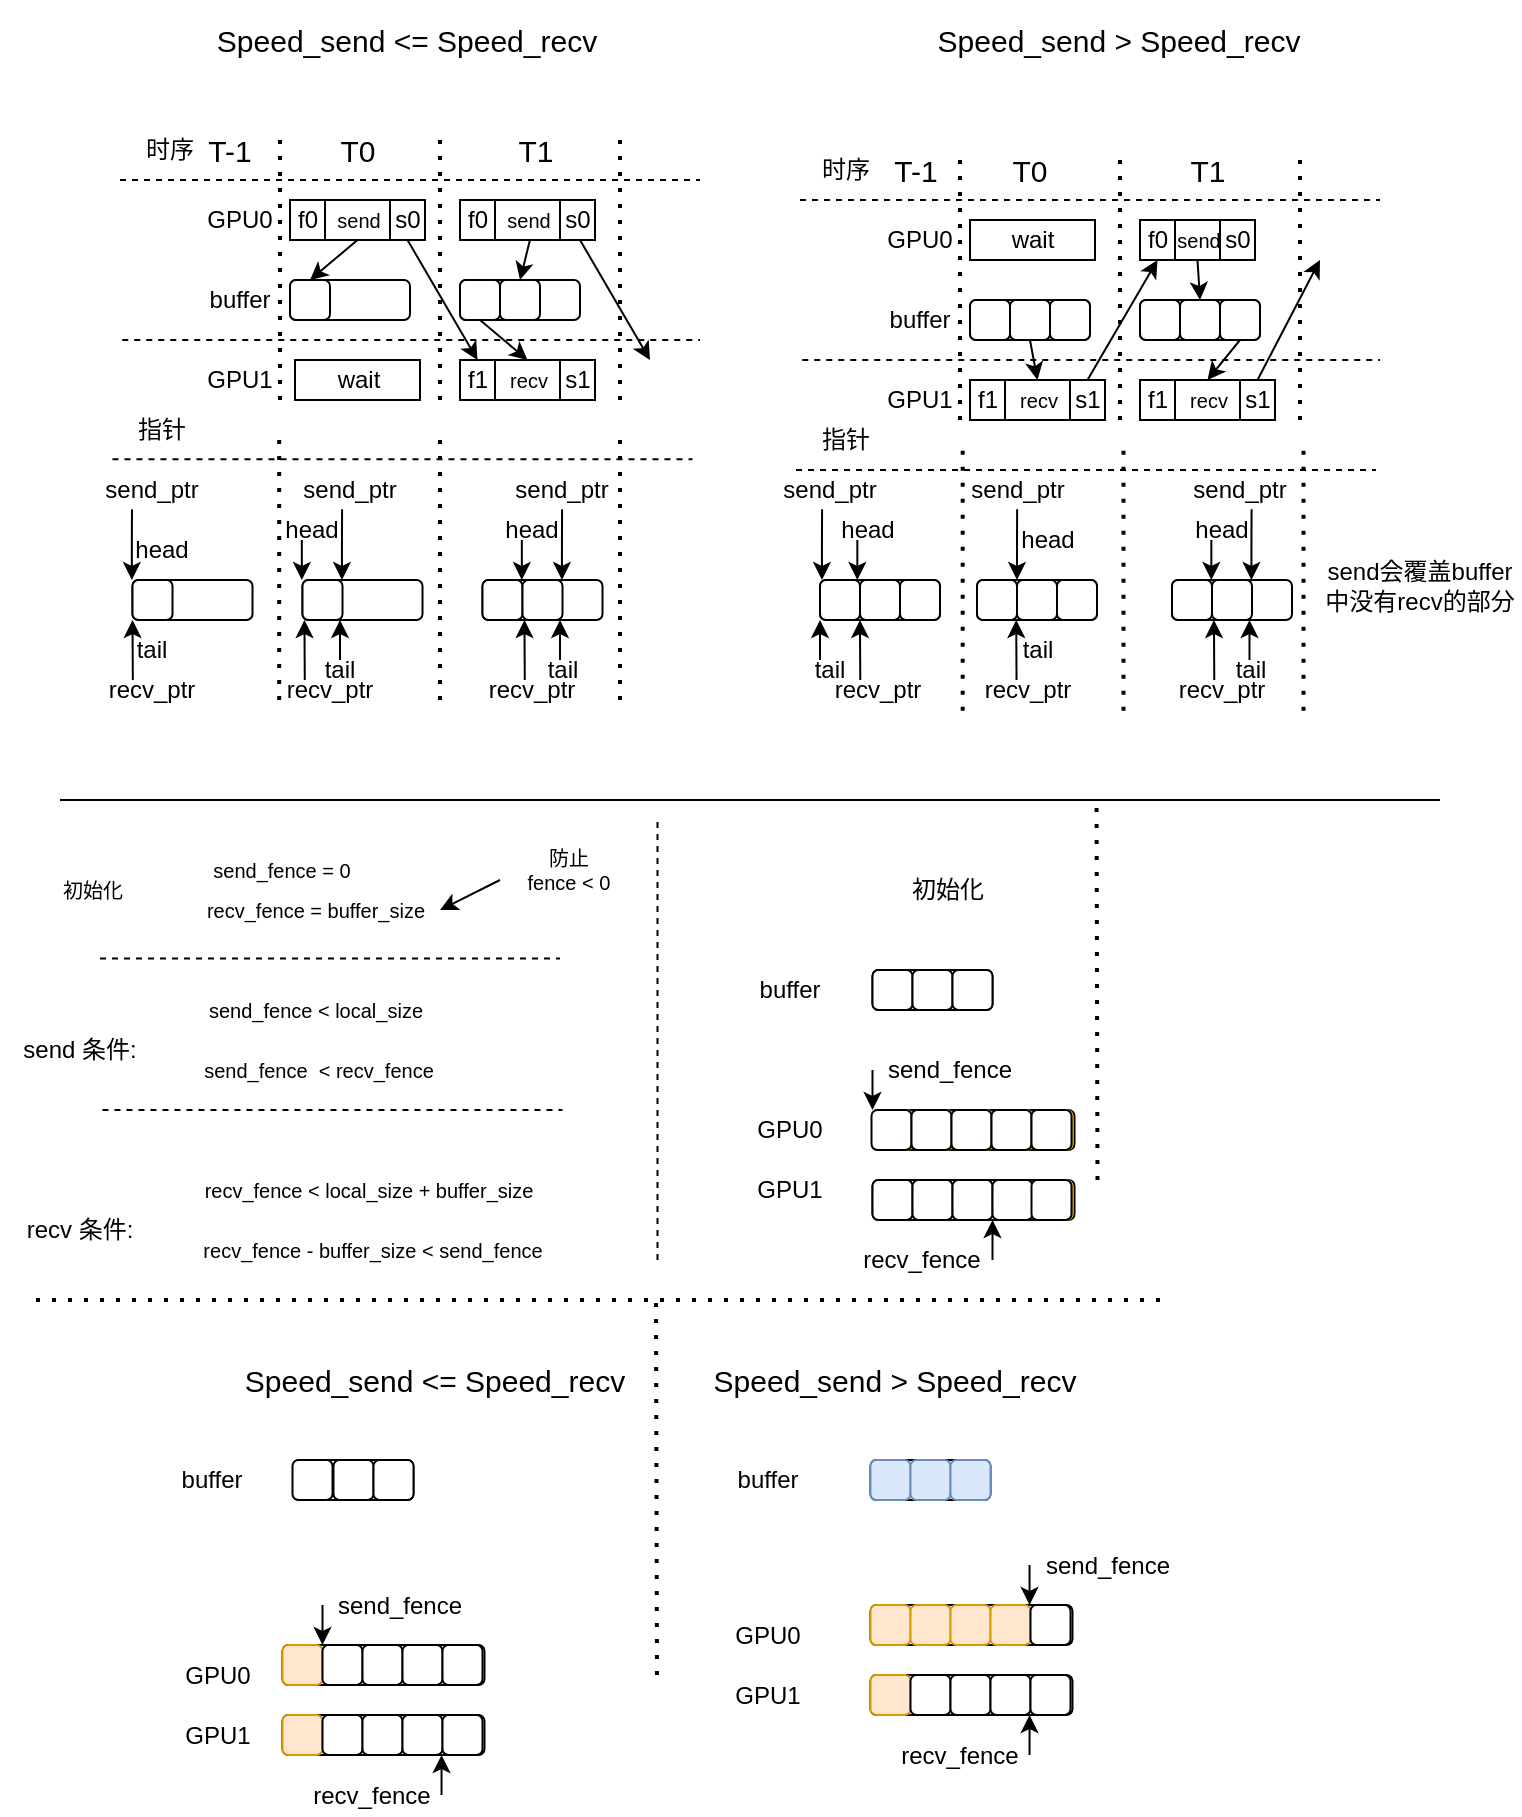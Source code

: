 <mxfile version="14.5.1" type="device"><diagram id="wCcp-aE_t8BI07J1ZFSV" name="第 1 页"><mxGraphModel dx="590" dy="391" grid="1" gridSize="10" guides="1" tooltips="1" connect="1" arrows="1" fold="1" page="1" pageScale="1" pageWidth="827" pageHeight="1169" math="0" shadow="0"><root><mxCell id="0"/><mxCell id="1" parent="0"/><mxCell id="M2fLKT2BKW38cZoXnOhO-2" value="GPU0" style="text;html=1;strokeColor=none;fillColor=none;align=center;verticalAlign=middle;whiteSpace=wrap;rounded=0;" parent="1" vertex="1"><mxGeometry x="110" y="170" width="40" height="20" as="geometry"/></mxCell><mxCell id="M2fLKT2BKW38cZoXnOhO-4" value="GPU1" style="text;html=1;strokeColor=none;fillColor=none;align=center;verticalAlign=middle;whiteSpace=wrap;rounded=0;" parent="1" vertex="1"><mxGeometry x="110" y="250" width="40" height="20" as="geometry"/></mxCell><mxCell id="M2fLKT2BKW38cZoXnOhO-11" value="" style="rounded=1;whiteSpace=wrap;html=1;" parent="1" vertex="1"><mxGeometry x="155" y="210" width="60" height="20" as="geometry"/></mxCell><mxCell id="M2fLKT2BKW38cZoXnOhO-15" value="f0" style="rounded=0;whiteSpace=wrap;html=1;" parent="1" vertex="1"><mxGeometry x="155" y="170" width="17.5" height="20" as="geometry"/></mxCell><mxCell id="M2fLKT2BKW38cZoXnOhO-18" value="" style="endArrow=none;dashed=1;html=1;" parent="1" edge="1"><mxGeometry width="50" height="50" relative="1" as="geometry"><mxPoint x="70" y="160" as="sourcePoint"/><mxPoint x="360" y="160" as="targetPoint"/></mxGeometry></mxCell><mxCell id="M2fLKT2BKW38cZoXnOhO-20" value="时序" style="text;html=1;strokeColor=none;fillColor=none;align=center;verticalAlign=middle;whiteSpace=wrap;rounded=0;" parent="1" vertex="1"><mxGeometry x="75" y="135" width="40" height="20" as="geometry"/></mxCell><mxCell id="M2fLKT2BKW38cZoXnOhO-21" value="s0" style="rounded=0;whiteSpace=wrap;html=1;" parent="1" vertex="1"><mxGeometry x="205" y="170" width="17.5" height="20" as="geometry"/></mxCell><mxCell id="M2fLKT2BKW38cZoXnOhO-22" value="buffer" style="text;html=1;strokeColor=none;fillColor=none;align=center;verticalAlign=middle;whiteSpace=wrap;rounded=0;" parent="1" vertex="1"><mxGeometry x="110" y="210" width="40" height="20" as="geometry"/></mxCell><mxCell id="M2fLKT2BKW38cZoXnOhO-23" value="" style="endArrow=none;dashed=1;html=1;" parent="1" edge="1"><mxGeometry width="50" height="50" relative="1" as="geometry"><mxPoint x="71.13" y="240" as="sourcePoint"/><mxPoint x="360" y="240" as="targetPoint"/></mxGeometry></mxCell><mxCell id="M2fLKT2BKW38cZoXnOhO-25" value="send" style="rounded=0;whiteSpace=wrap;html=1;fontSize=10;" parent="1" vertex="1"><mxGeometry x="172.5" y="170" width="32.5" height="20" as="geometry"/></mxCell><mxCell id="M2fLKT2BKW38cZoXnOhO-26" value="" style="rounded=1;whiteSpace=wrap;html=1;" parent="1" vertex="1"><mxGeometry x="155" y="210" width="20" height="20" as="geometry"/></mxCell><mxCell id="M2fLKT2BKW38cZoXnOhO-27" value="" style="endArrow=none;dashed=1;html=1;dashPattern=1 3;strokeWidth=2;" parent="1" edge="1"><mxGeometry width="50" height="50" relative="1" as="geometry"><mxPoint x="230" y="270" as="sourcePoint"/><mxPoint x="230" y="135" as="targetPoint"/></mxGeometry></mxCell><mxCell id="M2fLKT2BKW38cZoXnOhO-28" value="f1" style="rounded=0;whiteSpace=wrap;html=1;" parent="1" vertex="1"><mxGeometry x="240" y="250" width="17.5" height="20" as="geometry"/></mxCell><mxCell id="M2fLKT2BKW38cZoXnOhO-30" value="recv" style="rounded=0;whiteSpace=wrap;html=1;fontSize=10;" parent="1" vertex="1"><mxGeometry x="257.5" y="250" width="32.5" height="20" as="geometry"/></mxCell><mxCell id="M2fLKT2BKW38cZoXnOhO-31" value="" style="endArrow=classic;html=1;exitX=0.5;exitY=1;exitDx=0;exitDy=0;entryX=0.5;entryY=0;entryDx=0;entryDy=0;" parent="1" source="M2fLKT2BKW38cZoXnOhO-21" target="M2fLKT2BKW38cZoXnOhO-28" edge="1"><mxGeometry width="50" height="50" relative="1" as="geometry"><mxPoint x="230" y="220" as="sourcePoint"/><mxPoint x="280" y="170" as="targetPoint"/></mxGeometry></mxCell><mxCell id="M2fLKT2BKW38cZoXnOhO-32" value="" style="endArrow=none;dashed=1;html=1;dashPattern=1 3;strokeWidth=2;" parent="1" edge="1"><mxGeometry width="50" height="50" relative="1" as="geometry"><mxPoint x="150" y="270" as="sourcePoint"/><mxPoint x="150" y="135" as="targetPoint"/></mxGeometry></mxCell><mxCell id="M2fLKT2BKW38cZoXnOhO-33" value="" style="endArrow=none;dashed=1;html=1;dashPattern=1 3;strokeWidth=2;" parent="1" edge="1"><mxGeometry width="50" height="50" relative="1" as="geometry"><mxPoint x="320" y="270" as="sourcePoint"/><mxPoint x="320" y="135" as="targetPoint"/></mxGeometry></mxCell><mxCell id="M2fLKT2BKW38cZoXnOhO-41" value="" style="rounded=1;whiteSpace=wrap;html=1;" parent="1" vertex="1"><mxGeometry x="240" y="210" width="60" height="20" as="geometry"/></mxCell><mxCell id="M2fLKT2BKW38cZoXnOhO-42" value="f0" style="rounded=0;whiteSpace=wrap;html=1;" parent="1" vertex="1"><mxGeometry x="240" y="170" width="17.5" height="20" as="geometry"/></mxCell><mxCell id="M2fLKT2BKW38cZoXnOhO-43" value="s0" style="rounded=0;whiteSpace=wrap;html=1;" parent="1" vertex="1"><mxGeometry x="290" y="170" width="17.5" height="20" as="geometry"/></mxCell><mxCell id="M2fLKT2BKW38cZoXnOhO-44" value="send" style="rounded=0;whiteSpace=wrap;html=1;fontSize=10;" parent="1" vertex="1"><mxGeometry x="257.5" y="170" width="32.5" height="20" as="geometry"/></mxCell><mxCell id="M2fLKT2BKW38cZoXnOhO-45" value="" style="rounded=1;whiteSpace=wrap;html=1;" parent="1" vertex="1"><mxGeometry x="240" y="210" width="20" height="20" as="geometry"/></mxCell><mxCell id="M2fLKT2BKW38cZoXnOhO-46" value="" style="rounded=1;whiteSpace=wrap;html=1;" parent="1" vertex="1"><mxGeometry x="260" y="210" width="20" height="20" as="geometry"/></mxCell><mxCell id="M2fLKT2BKW38cZoXnOhO-47" value="" style="endArrow=classic;html=1;exitX=0.5;exitY=1;exitDx=0;exitDy=0;entryX=0.5;entryY=0;entryDx=0;entryDy=0;" parent="1" source="M2fLKT2BKW38cZoXnOhO-45" target="M2fLKT2BKW38cZoXnOhO-30" edge="1"><mxGeometry width="50" height="50" relative="1" as="geometry"><mxPoint x="240" y="220" as="sourcePoint"/><mxPoint x="290" y="170" as="targetPoint"/></mxGeometry></mxCell><mxCell id="M2fLKT2BKW38cZoXnOhO-48" value="" style="endArrow=classic;html=1;exitX=0.5;exitY=1;exitDx=0;exitDy=0;entryX=0.5;entryY=0;entryDx=0;entryDy=0;" parent="1" source="M2fLKT2BKW38cZoXnOhO-25" target="M2fLKT2BKW38cZoXnOhO-26" edge="1"><mxGeometry width="50" height="50" relative="1" as="geometry"><mxPoint x="240" y="220" as="sourcePoint"/><mxPoint x="290" y="170" as="targetPoint"/></mxGeometry></mxCell><mxCell id="M2fLKT2BKW38cZoXnOhO-49" value="" style="endArrow=classic;html=1;exitX=0.5;exitY=1;exitDx=0;exitDy=0;entryX=0.5;entryY=0;entryDx=0;entryDy=0;" parent="1" target="M2fLKT2BKW38cZoXnOhO-46" edge="1"><mxGeometry width="50" height="50" relative="1" as="geometry"><mxPoint x="275" y="190" as="sourcePoint"/><mxPoint x="251.25" y="210" as="targetPoint"/></mxGeometry></mxCell><mxCell id="M2fLKT2BKW38cZoXnOhO-50" value="" style="rounded=1;whiteSpace=wrap;html=1;" parent="1" vertex="1"><mxGeometry x="76.25" y="360" width="60" height="20" as="geometry"/></mxCell><mxCell id="M2fLKT2BKW38cZoXnOhO-51" value="" style="rounded=1;whiteSpace=wrap;html=1;" parent="1" vertex="1"><mxGeometry x="76.25" y="360" width="20" height="20" as="geometry"/></mxCell><mxCell id="M2fLKT2BKW38cZoXnOhO-57" value="" style="endArrow=classic;html=1;" parent="1" edge="1"><mxGeometry width="50" height="50" relative="1" as="geometry"><mxPoint x="75.92" y="340" as="sourcePoint"/><mxPoint x="75.92" y="360" as="targetPoint"/><Array as="points"><mxPoint x="76.02" y="320"/><mxPoint x="75.92" y="340"/></Array></mxGeometry></mxCell><mxCell id="M2fLKT2BKW38cZoXnOhO-59" value="tail" style="text;html=1;strokeColor=none;fillColor=none;align=center;verticalAlign=middle;whiteSpace=wrap;rounded=0;" parent="1" vertex="1"><mxGeometry x="71.25" y="390" width="30" height="10" as="geometry"/></mxCell><mxCell id="M2fLKT2BKW38cZoXnOhO-62" value="" style="endArrow=classic;html=1;" parent="1" edge="1"><mxGeometry width="50" height="50" relative="1" as="geometry"><mxPoint x="76.42" y="410" as="sourcePoint"/><mxPoint x="76.25" y="380" as="targetPoint"/></mxGeometry></mxCell><mxCell id="M2fLKT2BKW38cZoXnOhO-63" value="recv_ptr" style="text;html=1;strokeColor=none;fillColor=none;align=center;verticalAlign=middle;whiteSpace=wrap;rounded=0;" parent="1" vertex="1"><mxGeometry x="66.25" y="410" width="40" height="10" as="geometry"/></mxCell><mxCell id="M2fLKT2BKW38cZoXnOhO-64" value="head" style="text;html=1;strokeColor=none;fillColor=none;align=center;verticalAlign=middle;whiteSpace=wrap;rounded=0;" parent="1" vertex="1"><mxGeometry x="76.25" y="340" width="30" height="10" as="geometry"/></mxCell><mxCell id="M2fLKT2BKW38cZoXnOhO-65" value="send_ptr" style="text;html=1;strokeColor=none;fillColor=none;align=center;verticalAlign=middle;whiteSpace=wrap;rounded=0;" parent="1" vertex="1"><mxGeometry x="66.25" y="310" width="40" height="10" as="geometry"/></mxCell><mxCell id="M2fLKT2BKW38cZoXnOhO-74" value="" style="rounded=1;whiteSpace=wrap;html=1;" parent="1" vertex="1"><mxGeometry x="161.25" y="360" width="60" height="20" as="geometry"/></mxCell><mxCell id="M2fLKT2BKW38cZoXnOhO-75" value="" style="rounded=1;whiteSpace=wrap;html=1;" parent="1" vertex="1"><mxGeometry x="161.25" y="360" width="20" height="20" as="geometry"/></mxCell><mxCell id="M2fLKT2BKW38cZoXnOhO-76" value="" style="endArrow=classic;html=1;" parent="1" edge="1"><mxGeometry width="50" height="50" relative="1" as="geometry"><mxPoint x="160.92" y="340" as="sourcePoint"/><mxPoint x="160.92" y="360" as="targetPoint"/><Array as="points"/></mxGeometry></mxCell><mxCell id="M2fLKT2BKW38cZoXnOhO-77" value="tail" style="text;html=1;strokeColor=none;fillColor=none;align=center;verticalAlign=middle;whiteSpace=wrap;rounded=0;" parent="1" vertex="1"><mxGeometry x="165" y="400" width="30" height="10" as="geometry"/></mxCell><mxCell id="M2fLKT2BKW38cZoXnOhO-78" value="" style="endArrow=classic;html=1;" parent="1" edge="1"><mxGeometry width="50" height="50" relative="1" as="geometry"><mxPoint x="180" y="400" as="sourcePoint"/><mxPoint x="180" y="380" as="targetPoint"/></mxGeometry></mxCell><mxCell id="M2fLKT2BKW38cZoXnOhO-79" value="recv_ptr" style="text;html=1;strokeColor=none;fillColor=none;align=center;verticalAlign=middle;whiteSpace=wrap;rounded=0;" parent="1" vertex="1"><mxGeometry x="155" y="410" width="40" height="10" as="geometry"/></mxCell><mxCell id="M2fLKT2BKW38cZoXnOhO-80" value="head" style="text;html=1;strokeColor=none;fillColor=none;align=center;verticalAlign=middle;whiteSpace=wrap;rounded=0;" parent="1" vertex="1"><mxGeometry x="151.25" y="330" width="30" height="10" as="geometry"/></mxCell><mxCell id="M2fLKT2BKW38cZoXnOhO-81" value="send_ptr" style="text;html=1;strokeColor=none;fillColor=none;align=center;verticalAlign=middle;whiteSpace=wrap;rounded=0;" parent="1" vertex="1"><mxGeometry x="271.25" y="310" width="40" height="10" as="geometry"/></mxCell><mxCell id="M2fLKT2BKW38cZoXnOhO-82" value="s1" style="rounded=0;whiteSpace=wrap;html=1;" parent="1" vertex="1"><mxGeometry x="290" y="250" width="17.5" height="20" as="geometry"/></mxCell><mxCell id="M2fLKT2BKW38cZoXnOhO-83" value="" style="endArrow=classic;html=1;" parent="1" edge="1"><mxGeometry width="50" height="50" relative="1" as="geometry"><mxPoint x="180.97" y="340" as="sourcePoint"/><mxPoint x="180.97" y="360" as="targetPoint"/><Array as="points"><mxPoint x="181.07" y="320"/><mxPoint x="180.97" y="340"/></Array></mxGeometry></mxCell><mxCell id="M2fLKT2BKW38cZoXnOhO-84" value="" style="endArrow=classic;html=1;" parent="1" edge="1"><mxGeometry width="50" height="50" relative="1" as="geometry"><mxPoint x="162.39" y="410" as="sourcePoint"/><mxPoint x="162.22" y="380" as="targetPoint"/></mxGeometry></mxCell><mxCell id="M2fLKT2BKW38cZoXnOhO-85" value="" style="rounded=1;whiteSpace=wrap;html=1;" parent="1" vertex="1"><mxGeometry x="251.25" y="360" width="60" height="20" as="geometry"/></mxCell><mxCell id="M2fLKT2BKW38cZoXnOhO-86" value="" style="rounded=1;whiteSpace=wrap;html=1;" parent="1" vertex="1"><mxGeometry x="251.25" y="360" width="20" height="20" as="geometry"/></mxCell><mxCell id="M2fLKT2BKW38cZoXnOhO-87" value="" style="endArrow=classic;html=1;" parent="1" edge="1"><mxGeometry width="50" height="50" relative="1" as="geometry"><mxPoint x="270.92" y="340" as="sourcePoint"/><mxPoint x="270.92" y="360" as="targetPoint"/><Array as="points"/></mxGeometry></mxCell><mxCell id="M2fLKT2BKW38cZoXnOhO-88" value="tail" style="text;html=1;strokeColor=none;fillColor=none;align=center;verticalAlign=middle;whiteSpace=wrap;rounded=0;" parent="1" vertex="1"><mxGeometry x="280.63" y="400" width="21.25" height="10" as="geometry"/></mxCell><mxCell id="M2fLKT2BKW38cZoXnOhO-89" value="" style="endArrow=classic;html=1;" parent="1" edge="1"><mxGeometry width="50" height="50" relative="1" as="geometry"><mxPoint x="290" y="400" as="sourcePoint"/><mxPoint x="290" y="380" as="targetPoint"/></mxGeometry></mxCell><mxCell id="M2fLKT2BKW38cZoXnOhO-90" value="recv_ptr" style="text;html=1;strokeColor=none;fillColor=none;align=center;verticalAlign=middle;whiteSpace=wrap;rounded=0;" parent="1" vertex="1"><mxGeometry x="256.25" y="410" width="40" height="10" as="geometry"/></mxCell><mxCell id="M2fLKT2BKW38cZoXnOhO-91" value="head" style="text;html=1;strokeColor=none;fillColor=none;align=center;verticalAlign=middle;whiteSpace=wrap;rounded=0;" parent="1" vertex="1"><mxGeometry x="261.25" y="330" width="30" height="10" as="geometry"/></mxCell><mxCell id="M2fLKT2BKW38cZoXnOhO-92" value="" style="endArrow=classic;html=1;" parent="1" edge="1"><mxGeometry width="50" height="50" relative="1" as="geometry"><mxPoint x="290.97" y="340" as="sourcePoint"/><mxPoint x="290.97" y="360" as="targetPoint"/><Array as="points"><mxPoint x="291.07" y="320"/><mxPoint x="290.97" y="340"/></Array></mxGeometry></mxCell><mxCell id="M2fLKT2BKW38cZoXnOhO-93" value="" style="endArrow=classic;html=1;" parent="1" edge="1"><mxGeometry width="50" height="50" relative="1" as="geometry"><mxPoint x="272.39" y="410" as="sourcePoint"/><mxPoint x="272.22" y="380" as="targetPoint"/></mxGeometry></mxCell><mxCell id="M2fLKT2BKW38cZoXnOhO-94" value="" style="rounded=1;whiteSpace=wrap;html=1;" parent="1" vertex="1"><mxGeometry x="271.25" y="360" width="20" height="20" as="geometry"/></mxCell><mxCell id="M2fLKT2BKW38cZoXnOhO-95" value="send_ptr" style="text;html=1;strokeColor=none;fillColor=none;align=center;verticalAlign=middle;whiteSpace=wrap;rounded=0;" parent="1" vertex="1"><mxGeometry x="165" y="310" width="40" height="10" as="geometry"/></mxCell><mxCell id="M2fLKT2BKW38cZoXnOhO-96" value="" style="endArrow=classic;html=1;exitX=0.5;exitY=1;exitDx=0;exitDy=0;entryX=0.5;entryY=0;entryDx=0;entryDy=0;" parent="1" edge="1"><mxGeometry width="50" height="50" relative="1" as="geometry"><mxPoint x="300" y="190" as="sourcePoint"/><mxPoint x="335" y="250" as="targetPoint"/></mxGeometry></mxCell><mxCell id="M2fLKT2BKW38cZoXnOhO-97" value="Speed_send &amp;gt; Speed_recv" style="text;html=1;strokeColor=none;fillColor=none;align=center;verticalAlign=middle;whiteSpace=wrap;rounded=0;fontSize=15;" parent="1" vertex="1"><mxGeometry x="461.75" y="70" width="215" height="40" as="geometry"/></mxCell><mxCell id="M2fLKT2BKW38cZoXnOhO-98" value="GPU0" style="text;html=1;strokeColor=none;fillColor=none;align=center;verticalAlign=middle;whiteSpace=wrap;rounded=0;" parent="1" vertex="1"><mxGeometry x="450" y="180" width="40" height="20" as="geometry"/></mxCell><mxCell id="M2fLKT2BKW38cZoXnOhO-99" value="GPU1" style="text;html=1;strokeColor=none;fillColor=none;align=center;verticalAlign=middle;whiteSpace=wrap;rounded=0;" parent="1" vertex="1"><mxGeometry x="450" y="260" width="40" height="20" as="geometry"/></mxCell><mxCell id="M2fLKT2BKW38cZoXnOhO-100" value="" style="rounded=1;whiteSpace=wrap;html=1;" parent="1" vertex="1"><mxGeometry x="495" y="220" width="60" height="20" as="geometry"/></mxCell><mxCell id="M2fLKT2BKW38cZoXnOhO-102" value="" style="endArrow=none;dashed=1;html=1;" parent="1" edge="1"><mxGeometry width="50" height="50" relative="1" as="geometry"><mxPoint x="410" y="170" as="sourcePoint"/><mxPoint x="700" y="170" as="targetPoint"/></mxGeometry></mxCell><mxCell id="M2fLKT2BKW38cZoXnOhO-103" value="时序" style="text;html=1;strokeColor=none;fillColor=none;align=center;verticalAlign=middle;whiteSpace=wrap;rounded=0;" parent="1" vertex="1"><mxGeometry x="412.5" y="145" width="40" height="20" as="geometry"/></mxCell><mxCell id="M2fLKT2BKW38cZoXnOhO-105" value="buffer" style="text;html=1;strokeColor=none;fillColor=none;align=center;verticalAlign=middle;whiteSpace=wrap;rounded=0;" parent="1" vertex="1"><mxGeometry x="450" y="220" width="40" height="20" as="geometry"/></mxCell><mxCell id="M2fLKT2BKW38cZoXnOhO-106" value="" style="endArrow=none;dashed=1;html=1;" parent="1" edge="1"><mxGeometry width="50" height="50" relative="1" as="geometry"><mxPoint x="411.13" y="250" as="sourcePoint"/><mxPoint x="700" y="250" as="targetPoint"/></mxGeometry></mxCell><mxCell id="M2fLKT2BKW38cZoXnOhO-108" value="" style="rounded=1;whiteSpace=wrap;html=1;" parent="1" vertex="1"><mxGeometry x="495" y="220" width="20" height="20" as="geometry"/></mxCell><mxCell id="M2fLKT2BKW38cZoXnOhO-109" value="" style="endArrow=none;dashed=1;html=1;dashPattern=1 3;strokeWidth=2;" parent="1" edge="1"><mxGeometry width="50" height="50" relative="1" as="geometry"><mxPoint x="570" y="280" as="sourcePoint"/><mxPoint x="570" y="145" as="targetPoint"/></mxGeometry></mxCell><mxCell id="M2fLKT2BKW38cZoXnOhO-110" value="f1" style="rounded=0;whiteSpace=wrap;html=1;" parent="1" vertex="1"><mxGeometry x="580" y="260" width="17.5" height="20" as="geometry"/></mxCell><mxCell id="M2fLKT2BKW38cZoXnOhO-111" value="recv" style="rounded=0;whiteSpace=wrap;html=1;fontSize=10;" parent="1" vertex="1"><mxGeometry x="597.5" y="260" width="32.5" height="20" as="geometry"/></mxCell><mxCell id="M2fLKT2BKW38cZoXnOhO-113" value="" style="endArrow=none;dashed=1;html=1;dashPattern=1 3;strokeWidth=2;" parent="1" edge="1"><mxGeometry width="50" height="50" relative="1" as="geometry"><mxPoint x="490" y="280" as="sourcePoint"/><mxPoint x="490" y="145" as="targetPoint"/></mxGeometry></mxCell><mxCell id="M2fLKT2BKW38cZoXnOhO-114" value="" style="endArrow=none;dashed=1;html=1;dashPattern=1 3;strokeWidth=2;" parent="1" edge="1"><mxGeometry width="50" height="50" relative="1" as="geometry"><mxPoint x="660" y="280" as="sourcePoint"/><mxPoint x="660" y="145" as="targetPoint"/></mxGeometry></mxCell><mxCell id="M2fLKT2BKW38cZoXnOhO-115" value="" style="rounded=1;whiteSpace=wrap;html=1;" parent="1" vertex="1"><mxGeometry x="580" y="220" width="60" height="20" as="geometry"/></mxCell><mxCell id="M2fLKT2BKW38cZoXnOhO-116" value="f0" style="rounded=0;whiteSpace=wrap;html=1;" parent="1" vertex="1"><mxGeometry x="580" y="180" width="17.5" height="20" as="geometry"/></mxCell><mxCell id="M2fLKT2BKW38cZoXnOhO-117" value="s0" style="rounded=0;whiteSpace=wrap;html=1;" parent="1" vertex="1"><mxGeometry x="620" y="180" width="17.5" height="20" as="geometry"/></mxCell><mxCell id="M2fLKT2BKW38cZoXnOhO-118" value="send" style="rounded=0;whiteSpace=wrap;html=1;fontSize=10;" parent="1" vertex="1"><mxGeometry x="597.5" y="180" width="22.5" height="20" as="geometry"/></mxCell><mxCell id="M2fLKT2BKW38cZoXnOhO-119" value="" style="rounded=1;whiteSpace=wrap;html=1;" parent="1" vertex="1"><mxGeometry x="580" y="220" width="20" height="20" as="geometry"/></mxCell><mxCell id="M2fLKT2BKW38cZoXnOhO-120" value="" style="rounded=1;whiteSpace=wrap;html=1;" parent="1" vertex="1"><mxGeometry x="600" y="220" width="20" height="20" as="geometry"/></mxCell><mxCell id="M2fLKT2BKW38cZoXnOhO-124" value="" style="rounded=1;whiteSpace=wrap;html=1;" parent="1" vertex="1"><mxGeometry x="498.5" y="360" width="60" height="20" as="geometry"/></mxCell><mxCell id="M2fLKT2BKW38cZoXnOhO-125" value="" style="rounded=1;whiteSpace=wrap;html=1;" parent="1" vertex="1"><mxGeometry x="498.5" y="360" width="20" height="20" as="geometry"/></mxCell><mxCell id="M2fLKT2BKW38cZoXnOhO-126" value="" style="endArrow=classic;html=1;" parent="1" edge="1"><mxGeometry width="50" height="50" relative="1" as="geometry"><mxPoint x="518.5" y="340" as="sourcePoint"/><mxPoint x="518.5" y="360" as="targetPoint"/><Array as="points"><mxPoint x="518.6" y="320"/><mxPoint x="518.5" y="340"/></Array></mxGeometry></mxCell><mxCell id="M2fLKT2BKW38cZoXnOhO-127" value="tail" style="text;html=1;strokeColor=none;fillColor=none;align=center;verticalAlign=middle;whiteSpace=wrap;rounded=0;" parent="1" vertex="1"><mxGeometry x="513.5" y="390" width="30" height="10" as="geometry"/></mxCell><mxCell id="M2fLKT2BKW38cZoXnOhO-128" value="" style="endArrow=classic;html=1;" parent="1" edge="1"><mxGeometry width="50" height="50" relative="1" as="geometry"><mxPoint x="518.27" y="410" as="sourcePoint"/><mxPoint x="518.1" y="380" as="targetPoint"/></mxGeometry></mxCell><mxCell id="M2fLKT2BKW38cZoXnOhO-129" value="recv_ptr" style="text;html=1;strokeColor=none;fillColor=none;align=center;verticalAlign=middle;whiteSpace=wrap;rounded=0;" parent="1" vertex="1"><mxGeometry x="503.5" y="410" width="40" height="10" as="geometry"/></mxCell><mxCell id="M2fLKT2BKW38cZoXnOhO-130" value="head" style="text;html=1;strokeColor=none;fillColor=none;align=center;verticalAlign=middle;whiteSpace=wrap;rounded=0;" parent="1" vertex="1"><mxGeometry x="518.5" y="340" width="30" as="geometry"/></mxCell><mxCell id="M2fLKT2BKW38cZoXnOhO-131" value="send_ptr" style="text;html=1;strokeColor=none;fillColor=none;align=center;verticalAlign=middle;whiteSpace=wrap;rounded=0;" parent="1" vertex="1"><mxGeometry x="498.5" y="310" width="40" height="10" as="geometry"/></mxCell><mxCell id="M2fLKT2BKW38cZoXnOhO-132" value="" style="rounded=1;whiteSpace=wrap;html=1;" parent="1" vertex="1"><mxGeometry x="420" y="360" width="60" height="20" as="geometry"/></mxCell><mxCell id="M2fLKT2BKW38cZoXnOhO-133" value="" style="rounded=1;whiteSpace=wrap;html=1;" parent="1" vertex="1"><mxGeometry x="420" y="360" width="20" height="20" as="geometry"/></mxCell><mxCell id="M2fLKT2BKW38cZoXnOhO-134" value="" style="endArrow=classic;html=1;" parent="1" edge="1"><mxGeometry width="50" height="50" relative="1" as="geometry"><mxPoint x="438.67" y="340" as="sourcePoint"/><mxPoint x="438.67" y="360" as="targetPoint"/><Array as="points"/></mxGeometry></mxCell><mxCell id="M2fLKT2BKW38cZoXnOhO-135" value="tail" style="text;html=1;strokeColor=none;fillColor=none;align=center;verticalAlign=middle;whiteSpace=wrap;rounded=0;" parent="1" vertex="1"><mxGeometry x="410" y="400" width="30" height="10" as="geometry"/></mxCell><mxCell id="M2fLKT2BKW38cZoXnOhO-136" value="" style="endArrow=classic;html=1;" parent="1" edge="1"><mxGeometry width="50" height="50" relative="1" as="geometry"><mxPoint x="420" y="400" as="sourcePoint"/><mxPoint x="420" y="380" as="targetPoint"/></mxGeometry></mxCell><mxCell id="M2fLKT2BKW38cZoXnOhO-137" value="recv_ptr" style="text;html=1;strokeColor=none;fillColor=none;align=center;verticalAlign=middle;whiteSpace=wrap;rounded=0;" parent="1" vertex="1"><mxGeometry x="429" y="410" width="40" height="10" as="geometry"/></mxCell><mxCell id="M2fLKT2BKW38cZoXnOhO-138" value="head" style="text;html=1;strokeColor=none;fillColor=none;align=center;verticalAlign=middle;whiteSpace=wrap;rounded=0;" parent="1" vertex="1"><mxGeometry x="429" y="330" width="30" height="10" as="geometry"/></mxCell><mxCell id="M2fLKT2BKW38cZoXnOhO-139" value="send_ptr" style="text;html=1;strokeColor=none;fillColor=none;align=center;verticalAlign=middle;whiteSpace=wrap;rounded=0;" parent="1" vertex="1"><mxGeometry x="610" y="310" width="40" height="10" as="geometry"/></mxCell><mxCell id="M2fLKT2BKW38cZoXnOhO-140" value="s1" style="rounded=0;whiteSpace=wrap;html=1;" parent="1" vertex="1"><mxGeometry x="630" y="260" width="17.5" height="20" as="geometry"/></mxCell><mxCell id="M2fLKT2BKW38cZoXnOhO-141" value="" style="endArrow=classic;html=1;" parent="1" edge="1"><mxGeometry width="50" height="50" relative="1" as="geometry"><mxPoint x="420.97" y="340" as="sourcePoint"/><mxPoint x="420.97" y="360" as="targetPoint"/><Array as="points"><mxPoint x="421.07" y="320"/><mxPoint x="420.97" y="340"/></Array></mxGeometry></mxCell><mxCell id="M2fLKT2BKW38cZoXnOhO-142" value="" style="endArrow=classic;html=1;" parent="1" edge="1"><mxGeometry width="50" height="50" relative="1" as="geometry"><mxPoint x="440.14" y="410" as="sourcePoint"/><mxPoint x="439.97" y="380" as="targetPoint"/></mxGeometry></mxCell><mxCell id="M2fLKT2BKW38cZoXnOhO-143" value="" style="rounded=1;whiteSpace=wrap;html=1;" parent="1" vertex="1"><mxGeometry x="596" y="360" width="60" height="20" as="geometry"/></mxCell><mxCell id="M2fLKT2BKW38cZoXnOhO-144" value="" style="rounded=1;whiteSpace=wrap;html=1;" parent="1" vertex="1"><mxGeometry x="596" y="360" width="20" height="20" as="geometry"/></mxCell><mxCell id="M2fLKT2BKW38cZoXnOhO-145" value="" style="endArrow=classic;html=1;" parent="1" edge="1"><mxGeometry width="50" height="50" relative="1" as="geometry"><mxPoint x="615.67" y="340" as="sourcePoint"/><mxPoint x="615.67" y="360" as="targetPoint"/><Array as="points"/></mxGeometry></mxCell><mxCell id="M2fLKT2BKW38cZoXnOhO-146" value="tail" style="text;html=1;strokeColor=none;fillColor=none;align=center;verticalAlign=middle;whiteSpace=wrap;rounded=0;" parent="1" vertex="1"><mxGeometry x="625.38" y="400" width="21.25" height="10" as="geometry"/></mxCell><mxCell id="M2fLKT2BKW38cZoXnOhO-147" value="" style="endArrow=classic;html=1;" parent="1" edge="1"><mxGeometry width="50" height="50" relative="1" as="geometry"><mxPoint x="634.75" y="400" as="sourcePoint"/><mxPoint x="634.75" y="380" as="targetPoint"/></mxGeometry></mxCell><mxCell id="M2fLKT2BKW38cZoXnOhO-148" value="recv_ptr" style="text;html=1;strokeColor=none;fillColor=none;align=center;verticalAlign=middle;whiteSpace=wrap;rounded=0;" parent="1" vertex="1"><mxGeometry x="601" y="410" width="40" height="10" as="geometry"/></mxCell><mxCell id="M2fLKT2BKW38cZoXnOhO-149" value="head" style="text;html=1;strokeColor=none;fillColor=none;align=center;verticalAlign=middle;whiteSpace=wrap;rounded=0;" parent="1" vertex="1"><mxGeometry x="606" y="330" width="30" height="10" as="geometry"/></mxCell><mxCell id="M2fLKT2BKW38cZoXnOhO-150" value="" style="endArrow=classic;html=1;" parent="1" edge="1"><mxGeometry width="50" height="50" relative="1" as="geometry"><mxPoint x="635.72" y="340" as="sourcePoint"/><mxPoint x="635.72" y="360" as="targetPoint"/><Array as="points"><mxPoint x="635.82" y="320"/><mxPoint x="635.72" y="340"/></Array></mxGeometry></mxCell><mxCell id="M2fLKT2BKW38cZoXnOhO-151" value="" style="endArrow=classic;html=1;" parent="1" edge="1"><mxGeometry width="50" height="50" relative="1" as="geometry"><mxPoint x="617.14" y="410" as="sourcePoint"/><mxPoint x="616.97" y="380" as="targetPoint"/></mxGeometry></mxCell><mxCell id="M2fLKT2BKW38cZoXnOhO-152" value="" style="rounded=1;whiteSpace=wrap;html=1;" parent="1" vertex="1"><mxGeometry x="616" y="360" width="20" height="20" as="geometry"/></mxCell><mxCell id="M2fLKT2BKW38cZoXnOhO-153" value="send_ptr" style="text;html=1;strokeColor=none;fillColor=none;align=center;verticalAlign=middle;whiteSpace=wrap;rounded=0;" parent="1" vertex="1"><mxGeometry x="405" y="310" width="40" height="10" as="geometry"/></mxCell><mxCell id="M2fLKT2BKW38cZoXnOhO-155" value="Speed_send &amp;lt;= Speed_recv" style="text;html=1;strokeColor=none;fillColor=none;align=center;verticalAlign=middle;whiteSpace=wrap;rounded=0;fontSize=15;" parent="1" vertex="1"><mxGeometry x="106.25" y="70" width="215" height="40" as="geometry"/></mxCell><mxCell id="M2fLKT2BKW38cZoXnOhO-156" value="" style="rounded=1;whiteSpace=wrap;html=1;" parent="1" vertex="1"><mxGeometry x="518.5" y="360" width="20" height="20" as="geometry"/></mxCell><mxCell id="M2fLKT2BKW38cZoXnOhO-157" value="" style="rounded=1;whiteSpace=wrap;html=1;" parent="1" vertex="1"><mxGeometry x="538.5" y="360" width="20" height="20" as="geometry"/></mxCell><mxCell id="M2fLKT2BKW38cZoXnOhO-159" value="" style="rounded=1;whiteSpace=wrap;html=1;" parent="1" vertex="1"><mxGeometry x="515" y="220" width="20" height="20" as="geometry"/></mxCell><mxCell id="M2fLKT2BKW38cZoXnOhO-160" value="" style="rounded=1;whiteSpace=wrap;html=1;" parent="1" vertex="1"><mxGeometry x="535" y="220" width="20" height="20" as="geometry"/></mxCell><mxCell id="M2fLKT2BKW38cZoXnOhO-161" value="f1" style="rounded=0;whiteSpace=wrap;html=1;" parent="1" vertex="1"><mxGeometry x="495" y="260" width="17.5" height="20" as="geometry"/></mxCell><mxCell id="M2fLKT2BKW38cZoXnOhO-162" value="recv" style="rounded=0;whiteSpace=wrap;html=1;fontSize=10;" parent="1" vertex="1"><mxGeometry x="512.5" y="260" width="32.5" height="20" as="geometry"/></mxCell><mxCell id="M2fLKT2BKW38cZoXnOhO-163" value="s1" style="rounded=0;whiteSpace=wrap;html=1;" parent="1" vertex="1"><mxGeometry x="545" y="260" width="17.5" height="20" as="geometry"/></mxCell><mxCell id="M2fLKT2BKW38cZoXnOhO-164" value="wait" style="rounded=0;whiteSpace=wrap;html=1;" parent="1" vertex="1"><mxGeometry x="157.5" y="250" width="62.5" height="20" as="geometry"/></mxCell><mxCell id="M2fLKT2BKW38cZoXnOhO-166" value="wait" style="rounded=0;whiteSpace=wrap;html=1;" parent="1" vertex="1"><mxGeometry x="495" y="180" width="62.5" height="20" as="geometry"/></mxCell><mxCell id="M2fLKT2BKW38cZoXnOhO-167" value="T0" style="text;html=1;strokeColor=none;fillColor=none;align=center;verticalAlign=middle;whiteSpace=wrap;rounded=0;fontSize=15;" parent="1" vertex="1"><mxGeometry x="168.75" y="135" width="40" height="20" as="geometry"/></mxCell><mxCell id="M2fLKT2BKW38cZoXnOhO-168" value="T1" style="text;html=1;strokeColor=none;fillColor=none;align=center;verticalAlign=middle;whiteSpace=wrap;rounded=0;fontSize=15;" parent="1" vertex="1"><mxGeometry x="257.5" y="135" width="40" height="20" as="geometry"/></mxCell><mxCell id="M2fLKT2BKW38cZoXnOhO-169" value="" style="endArrow=classic;html=1;fontSize=15;exitX=0.5;exitY=1;exitDx=0;exitDy=0;entryX=0.5;entryY=0;entryDx=0;entryDy=0;" parent="1" source="M2fLKT2BKW38cZoXnOhO-159" target="M2fLKT2BKW38cZoXnOhO-162" edge="1"><mxGeometry width="50" height="50" relative="1" as="geometry"><mxPoint x="490" y="230" as="sourcePoint"/><mxPoint x="540" y="180" as="targetPoint"/></mxGeometry></mxCell><mxCell id="M2fLKT2BKW38cZoXnOhO-170" value="" style="endArrow=classic;html=1;fontSize=15;exitX=0.5;exitY=0;exitDx=0;exitDy=0;entryX=0.5;entryY=1;entryDx=0;entryDy=0;" parent="1" source="M2fLKT2BKW38cZoXnOhO-163" target="M2fLKT2BKW38cZoXnOhO-116" edge="1"><mxGeometry width="50" height="50" relative="1" as="geometry"><mxPoint x="520" y="270" as="sourcePoint"/><mxPoint x="570" y="220" as="targetPoint"/></mxGeometry></mxCell><mxCell id="M2fLKT2BKW38cZoXnOhO-171" value="" style="rounded=1;whiteSpace=wrap;html=1;" parent="1" vertex="1"><mxGeometry x="620" y="220" width="20" height="20" as="geometry"/></mxCell><mxCell id="M2fLKT2BKW38cZoXnOhO-172" value="" style="endArrow=classic;html=1;fontSize=15;exitX=0.5;exitY=1;exitDx=0;exitDy=0;entryX=0.5;entryY=0;entryDx=0;entryDy=0;" parent="1" source="M2fLKT2BKW38cZoXnOhO-118" target="M2fLKT2BKW38cZoXnOhO-120" edge="1"><mxGeometry width="50" height="50" relative="1" as="geometry"><mxPoint x="520" y="270" as="sourcePoint"/><mxPoint x="570" y="220" as="targetPoint"/></mxGeometry></mxCell><mxCell id="M2fLKT2BKW38cZoXnOhO-173" value="" style="endArrow=classic;html=1;fontSize=15;exitX=0.5;exitY=1;exitDx=0;exitDy=0;entryX=0.5;entryY=0;entryDx=0;entryDy=0;" parent="1" source="M2fLKT2BKW38cZoXnOhO-171" target="M2fLKT2BKW38cZoXnOhO-111" edge="1"><mxGeometry width="50" height="50" relative="1" as="geometry"><mxPoint x="680" y="245" as="sourcePoint"/><mxPoint x="730" y="195" as="targetPoint"/></mxGeometry></mxCell><mxCell id="M2fLKT2BKW38cZoXnOhO-174" value="" style="endArrow=classic;html=1;fontSize=15;exitX=0.5;exitY=0;exitDx=0;exitDy=0;" parent="1" source="M2fLKT2BKW38cZoXnOhO-140" edge="1"><mxGeometry width="50" height="50" relative="1" as="geometry"><mxPoint x="563.75" y="270" as="sourcePoint"/><mxPoint x="670" y="200" as="targetPoint"/></mxGeometry></mxCell><mxCell id="M2fLKT2BKW38cZoXnOhO-177" value="T-1" style="text;html=1;strokeColor=none;fillColor=none;align=center;verticalAlign=middle;whiteSpace=wrap;rounded=0;fontSize=15;" parent="1" vertex="1"><mxGeometry x="105" y="135" width="40" height="20" as="geometry"/></mxCell><mxCell id="M2fLKT2BKW38cZoXnOhO-178" value="" style="endArrow=none;dashed=1;html=1;" parent="1" edge="1"><mxGeometry width="50" height="50" relative="1" as="geometry"><mxPoint x="66.25" y="299.6" as="sourcePoint"/><mxPoint x="356.25" y="299.6" as="targetPoint"/></mxGeometry></mxCell><mxCell id="M2fLKT2BKW38cZoXnOhO-179" value="指针" style="text;html=1;strokeColor=none;fillColor=none;align=center;verticalAlign=middle;whiteSpace=wrap;rounded=0;" parent="1" vertex="1"><mxGeometry x="71.25" y="274.6" width="40" height="20" as="geometry"/></mxCell><mxCell id="M2fLKT2BKW38cZoXnOhO-184" value="" style="endArrow=none;dashed=1;html=1;dashPattern=1 3;strokeWidth=2;" parent="1" edge="1"><mxGeometry width="50" height="50" relative="1" as="geometry"><mxPoint x="149.6" y="420" as="sourcePoint"/><mxPoint x="149.6" y="285" as="targetPoint"/></mxGeometry></mxCell><mxCell id="M2fLKT2BKW38cZoXnOhO-185" value="" style="endArrow=none;dashed=1;html=1;dashPattern=1 3;strokeWidth=2;" parent="1" edge="1"><mxGeometry width="50" height="50" relative="1" as="geometry"><mxPoint x="230.0" y="420" as="sourcePoint"/><mxPoint x="230.0" y="285" as="targetPoint"/></mxGeometry></mxCell><mxCell id="M2fLKT2BKW38cZoXnOhO-187" value="" style="endArrow=none;dashed=1;html=1;dashPattern=1 3;strokeWidth=2;" parent="1" edge="1"><mxGeometry width="50" height="50" relative="1" as="geometry"><mxPoint x="320" y="420" as="sourcePoint"/><mxPoint x="320" y="285" as="targetPoint"/></mxGeometry></mxCell><mxCell id="M2fLKT2BKW38cZoXnOhO-188" value="" style="rounded=1;whiteSpace=wrap;html=1;" parent="1" vertex="1"><mxGeometry x="440" y="360" width="20" height="20" as="geometry"/></mxCell><mxCell id="M2fLKT2BKW38cZoXnOhO-189" value="" style="rounded=1;whiteSpace=wrap;html=1;" parent="1" vertex="1"><mxGeometry x="460" y="360" width="20" height="20" as="geometry"/></mxCell><mxCell id="M2fLKT2BKW38cZoXnOhO-201" value="" style="rounded=1;whiteSpace=wrap;html=1;" parent="1" vertex="1"><mxGeometry x="446.25" y="555" width="60" height="20" as="geometry"/></mxCell><mxCell id="M2fLKT2BKW38cZoXnOhO-202" value="" style="rounded=1;whiteSpace=wrap;html=1;" parent="1" vertex="1"><mxGeometry x="446.25" y="555" width="20" height="20" as="geometry"/></mxCell><mxCell id="M2fLKT2BKW38cZoXnOhO-224" value="" style="rounded=1;whiteSpace=wrap;html=1;" parent="1" vertex="1"><mxGeometry x="466.25" y="555" width="20" height="20" as="geometry"/></mxCell><mxCell id="M2fLKT2BKW38cZoXnOhO-225" value="" style="rounded=1;whiteSpace=wrap;html=1;" parent="1" vertex="1"><mxGeometry x="486.25" y="555" width="20" height="20" as="geometry"/></mxCell><mxCell id="M2fLKT2BKW38cZoXnOhO-252" value="" style="endArrow=none;dashed=1;html=1;" parent="1" edge="1"><mxGeometry width="50" height="50" relative="1" as="geometry"><mxPoint x="408" y="305.0" as="sourcePoint"/><mxPoint x="698" y="305.0" as="targetPoint"/></mxGeometry></mxCell><mxCell id="M2fLKT2BKW38cZoXnOhO-253" value="指针" style="text;html=1;strokeColor=none;fillColor=none;align=center;verticalAlign=middle;whiteSpace=wrap;rounded=0;" parent="1" vertex="1"><mxGeometry x="413" y="280" width="40" height="20" as="geometry"/></mxCell><mxCell id="M2fLKT2BKW38cZoXnOhO-254" value="" style="endArrow=none;dashed=1;html=1;dashPattern=1 3;strokeWidth=2;" parent="1" edge="1"><mxGeometry width="50" height="50" relative="1" as="geometry"><mxPoint x="491.35" y="425.4" as="sourcePoint"/><mxPoint x="491.35" y="290.4" as="targetPoint"/></mxGeometry></mxCell><mxCell id="M2fLKT2BKW38cZoXnOhO-255" value="" style="endArrow=none;dashed=1;html=1;dashPattern=1 3;strokeWidth=2;" parent="1" edge="1"><mxGeometry width="50" height="50" relative="1" as="geometry"><mxPoint x="571.75" y="425.4" as="sourcePoint"/><mxPoint x="571.75" y="290.4" as="targetPoint"/></mxGeometry></mxCell><mxCell id="M2fLKT2BKW38cZoXnOhO-256" value="" style="endArrow=none;dashed=1;html=1;dashPattern=1 3;strokeWidth=2;" parent="1" edge="1"><mxGeometry width="50" height="50" relative="1" as="geometry"><mxPoint x="661.75" y="425.4" as="sourcePoint"/><mxPoint x="661.75" y="290.4" as="targetPoint"/></mxGeometry></mxCell><mxCell id="M2fLKT2BKW38cZoXnOhO-257" value="send会覆盖buffer中没有recv的部分" style="text;html=1;strokeColor=none;fillColor=none;align=center;verticalAlign=middle;whiteSpace=wrap;rounded=0;" parent="1" vertex="1"><mxGeometry x="670" y="325" width="100" height="75" as="geometry"/></mxCell><mxCell id="M2fLKT2BKW38cZoXnOhO-258" value="send 条件:" style="text;html=1;strokeColor=none;fillColor=none;align=center;verticalAlign=middle;whiteSpace=wrap;rounded=0;" parent="1" vertex="1"><mxGeometry x="10" y="585" width="80" height="20" as="geometry"/></mxCell><mxCell id="M2fLKT2BKW38cZoXnOhO-259" value="" style="endArrow=none;html=1;fontSize=10;" parent="1" edge="1"><mxGeometry width="50" height="50" relative="1" as="geometry"><mxPoint x="40" y="470" as="sourcePoint"/><mxPoint x="730" y="470" as="targetPoint"/></mxGeometry></mxCell><mxCell id="M2fLKT2BKW38cZoXnOhO-261" value="send_fence &amp;lt; local_size" style="text;html=1;strokeColor=none;fillColor=none;align=center;verticalAlign=middle;whiteSpace=wrap;rounded=0;fontSize=10;" parent="1" vertex="1"><mxGeometry x="106.25" y="565" width="123.75" height="20" as="geometry"/></mxCell><mxCell id="M2fLKT2BKW38cZoXnOhO-262" value="send_fence&amp;nbsp; &amp;lt; recv_fence" style="text;html=1;strokeColor=none;fillColor=none;align=center;verticalAlign=middle;whiteSpace=wrap;rounded=0;fontSize=10;" parent="1" vertex="1"><mxGeometry x="98.75" y="595" width="141.25" height="20" as="geometry"/></mxCell><mxCell id="M2fLKT2BKW38cZoXnOhO-264" value="" style="endArrow=none;dashed=1;html=1;fontSize=10;" parent="1" edge="1"><mxGeometry width="50" height="50" relative="1" as="geometry"><mxPoint x="61.25" y="625" as="sourcePoint"/><mxPoint x="291.25" y="625" as="targetPoint"/></mxGeometry></mxCell><mxCell id="M2fLKT2BKW38cZoXnOhO-265" value="" style="endArrow=none;dashed=1;html=1;fontSize=10;" parent="1" edge="1"><mxGeometry width="50" height="50" relative="1" as="geometry"><mxPoint x="338.75" y="700" as="sourcePoint"/><mxPoint x="338.75" y="480" as="targetPoint"/></mxGeometry></mxCell><mxCell id="M2fLKT2BKW38cZoXnOhO-266" value="recv 条件:" style="text;html=1;strokeColor=none;fillColor=none;align=center;verticalAlign=middle;whiteSpace=wrap;rounded=0;" parent="1" vertex="1"><mxGeometry x="10" y="675" width="80" height="20" as="geometry"/></mxCell><mxCell id="M2fLKT2BKW38cZoXnOhO-267" value="recv_fence &amp;lt; local_size + buffer_size" style="text;html=1;strokeColor=none;fillColor=none;align=center;verticalAlign=middle;whiteSpace=wrap;rounded=0;fontSize=10;" parent="1" vertex="1"><mxGeometry x="110" y="655" width="168.75" height="20" as="geometry"/></mxCell><mxCell id="M2fLKT2BKW38cZoXnOhO-268" value="recv_fence - buffer_size &amp;lt; send_fence" style="text;html=1;strokeColor=none;fillColor=none;align=center;verticalAlign=middle;whiteSpace=wrap;rounded=0;fontSize=10;" parent="1" vertex="1"><mxGeometry x="110" y="685" width="172.5" height="20" as="geometry"/></mxCell><mxCell id="M2fLKT2BKW38cZoXnOhO-270" value="" style="endArrow=none;dashed=1;html=1;dashPattern=1 3;strokeWidth=2;" parent="1" edge="1"><mxGeometry width="50" height="50" relative="1" as="geometry"><mxPoint x="558.75" y="660" as="sourcePoint"/><mxPoint x="558.27" y="472.5" as="targetPoint"/></mxGeometry></mxCell><mxCell id="M2fLKT2BKW38cZoXnOhO-271" value="T-1" style="text;html=1;strokeColor=none;fillColor=none;align=center;verticalAlign=middle;whiteSpace=wrap;rounded=0;fontSize=15;" parent="1" vertex="1"><mxGeometry x="448" y="145" width="40" height="20" as="geometry"/></mxCell><mxCell id="M2fLKT2BKW38cZoXnOhO-272" value="T0" style="text;html=1;strokeColor=none;fillColor=none;align=center;verticalAlign=middle;whiteSpace=wrap;rounded=0;fontSize=15;" parent="1" vertex="1"><mxGeometry x="505" y="145" width="40" height="20" as="geometry"/></mxCell><mxCell id="M2fLKT2BKW38cZoXnOhO-273" value="T1" style="text;html=1;strokeColor=none;fillColor=none;align=center;verticalAlign=middle;whiteSpace=wrap;rounded=0;fontSize=15;" parent="1" vertex="1"><mxGeometry x="593.75" y="145" width="40" height="20" as="geometry"/></mxCell><mxCell id="ZdV9BMII-Eq5QadvJ-co-1" value="send_fence = 0" style="text;html=1;strokeColor=none;fillColor=none;align=center;verticalAlign=middle;whiteSpace=wrap;rounded=0;fontSize=10;" vertex="1" parent="1"><mxGeometry x="89.25" y="495" width="123.75" height="20" as="geometry"/></mxCell><mxCell id="ZdV9BMII-Eq5QadvJ-co-2" value="初始化" style="text;html=1;strokeColor=none;fillColor=none;align=center;verticalAlign=middle;whiteSpace=wrap;rounded=0;fontSize=10;" vertex="1" parent="1"><mxGeometry x="38.13" y="505" width="36.87" height="20" as="geometry"/></mxCell><mxCell id="ZdV9BMII-Eq5QadvJ-co-3" value="" style="endArrow=none;dashed=1;html=1;fontSize=10;" edge="1" parent="1"><mxGeometry width="50" height="50" relative="1" as="geometry"><mxPoint x="60.0" y="549.31" as="sourcePoint"/><mxPoint x="290.0" y="549.31" as="targetPoint"/></mxGeometry></mxCell><mxCell id="ZdV9BMII-Eq5QadvJ-co-4" value="recv_fence = buffer_size" style="text;html=1;strokeColor=none;fillColor=none;align=center;verticalAlign=middle;whiteSpace=wrap;rounded=0;fontSize=10;" vertex="1" parent="1"><mxGeometry x="106.25" y="515" width="123.75" height="20" as="geometry"/></mxCell><mxCell id="ZdV9BMII-Eq5QadvJ-co-8" value="" style="rounded=1;whiteSpace=wrap;html=1;" vertex="1" parent="1"><mxGeometry x="446.25" y="625" width="101" height="20" as="geometry"/></mxCell><mxCell id="ZdV9BMII-Eq5QadvJ-co-9" value="" style="rounded=1;whiteSpace=wrap;html=1;fillColor=#ffe6cc;strokeColor=#d79b00;" vertex="1" parent="1"><mxGeometry x="446.25" y="625" width="20" height="20" as="geometry"/></mxCell><mxCell id="ZdV9BMII-Eq5QadvJ-co-10" value="" style="rounded=1;whiteSpace=wrap;html=1;fillColor=#ffe6cc;strokeColor=#d79b00;" vertex="1" parent="1"><mxGeometry x="466.25" y="625" width="20" height="20" as="geometry"/></mxCell><mxCell id="ZdV9BMII-Eq5QadvJ-co-11" value="" style="rounded=1;whiteSpace=wrap;html=1;fillColor=#ffe6cc;strokeColor=#d79b00;" vertex="1" parent="1"><mxGeometry x="486.25" y="625" width="20" height="20" as="geometry"/></mxCell><mxCell id="ZdV9BMII-Eq5QadvJ-co-12" value="" style="rounded=1;whiteSpace=wrap;html=1;fillColor=#ffe6cc;strokeColor=#d79b00;" vertex="1" parent="1"><mxGeometry x="506.25" y="625" width="20" height="20" as="geometry"/></mxCell><mxCell id="ZdV9BMII-Eq5QadvJ-co-13" value="" style="rounded=1;whiteSpace=wrap;html=1;fillColor=#ffe6cc;strokeColor=#d79b00;" vertex="1" parent="1"><mxGeometry x="526.25" y="625" width="20" height="20" as="geometry"/></mxCell><mxCell id="ZdV9BMII-Eq5QadvJ-co-15" value="send_fence" style="text;html=1;strokeColor=none;fillColor=none;align=center;verticalAlign=middle;whiteSpace=wrap;rounded=0;" vertex="1" parent="1"><mxGeometry x="450" y="595" width="70" height="20" as="geometry"/></mxCell><mxCell id="ZdV9BMII-Eq5QadvJ-co-18" value="" style="endArrow=classic;html=1;" edge="1" parent="1"><mxGeometry width="50" height="50" relative="1" as="geometry"><mxPoint x="446.25" y="605" as="sourcePoint"/><mxPoint x="446.25" y="625" as="targetPoint"/><Array as="points"/></mxGeometry></mxCell><mxCell id="ZdV9BMII-Eq5QadvJ-co-19" value="buffer" style="text;html=1;strokeColor=none;fillColor=none;align=center;verticalAlign=middle;whiteSpace=wrap;rounded=0;" vertex="1" parent="1"><mxGeometry x="385" y="555" width="40" height="20" as="geometry"/></mxCell><mxCell id="ZdV9BMII-Eq5QadvJ-co-20" value="GPU0" style="text;html=1;strokeColor=none;fillColor=none;align=center;verticalAlign=middle;whiteSpace=wrap;rounded=0;" vertex="1" parent="1"><mxGeometry x="385" y="625" width="40" height="20" as="geometry"/></mxCell><mxCell id="ZdV9BMII-Eq5QadvJ-co-21" value="初始化" style="text;html=1;strokeColor=none;fillColor=none;align=center;verticalAlign=middle;whiteSpace=wrap;rounded=0;" vertex="1" parent="1"><mxGeometry x="443.75" y="505" width="80" height="20" as="geometry"/></mxCell><mxCell id="ZdV9BMII-Eq5QadvJ-co-33" value="Speed_send &amp;lt;= Speed_recv" style="text;html=1;strokeColor=none;fillColor=none;align=center;verticalAlign=middle;whiteSpace=wrap;rounded=0;fontSize=15;" vertex="1" parent="1"><mxGeometry x="122.28" y="740" width="210.63" height="40" as="geometry"/></mxCell><mxCell id="ZdV9BMII-Eq5QadvJ-co-44" value="Speed_send &amp;gt; Speed_recv" style="text;html=1;strokeColor=none;fillColor=none;align=center;verticalAlign=middle;whiteSpace=wrap;rounded=0;fontSize=15;" vertex="1" parent="1"><mxGeometry x="356.5" y="740" width="201" height="40" as="geometry"/></mxCell><mxCell id="ZdV9BMII-Eq5QadvJ-co-45" value="" style="endArrow=classic;html=1;fontSize=10;entryX=1;entryY=0.5;entryDx=0;entryDy=0;" edge="1" parent="1" target="ZdV9BMII-Eq5QadvJ-co-4"><mxGeometry width="50" height="50" relative="1" as="geometry"><mxPoint x="260" y="510" as="sourcePoint"/><mxPoint x="240" y="520" as="targetPoint"/></mxGeometry></mxCell><mxCell id="ZdV9BMII-Eq5QadvJ-co-46" value="防止&lt;br&gt;fence &amp;lt; 0" style="text;html=1;strokeColor=none;fillColor=none;align=center;verticalAlign=middle;whiteSpace=wrap;rounded=0;fontSize=10;" vertex="1" parent="1"><mxGeometry x="267.5" y="495" width="52.5" height="20" as="geometry"/></mxCell><mxCell id="ZdV9BMII-Eq5QadvJ-co-47" value="" style="endArrow=none;dashed=1;html=1;dashPattern=1 3;strokeWidth=2;" edge="1" parent="1"><mxGeometry width="50" height="50" relative="1" as="geometry"><mxPoint x="338.48" y="907.5" as="sourcePoint"/><mxPoint x="338" y="720.0" as="targetPoint"/></mxGeometry></mxCell><mxCell id="ZdV9BMII-Eq5QadvJ-co-48" value="" style="endArrow=none;dashed=1;html=1;dashPattern=1 3;strokeWidth=2;" edge="1" parent="1"><mxGeometry width="50" height="50" relative="1" as="geometry"><mxPoint x="590" y="720" as="sourcePoint"/><mxPoint x="24.483" y="720" as="targetPoint"/></mxGeometry></mxCell><mxCell id="ZdV9BMII-Eq5QadvJ-co-49" value="" style="rounded=1;whiteSpace=wrap;html=1;" vertex="1" parent="1"><mxGeometry x="156.75" y="800" width="60" height="20" as="geometry"/></mxCell><mxCell id="ZdV9BMII-Eq5QadvJ-co-53" value="buffer" style="text;html=1;strokeColor=none;fillColor=none;align=center;verticalAlign=middle;whiteSpace=wrap;rounded=0;" vertex="1" parent="1"><mxGeometry x="95.5" y="800" width="40" height="20" as="geometry"/></mxCell><mxCell id="ZdV9BMII-Eq5QadvJ-co-55" value="buffer" style="text;html=1;strokeColor=none;fillColor=none;align=center;verticalAlign=middle;whiteSpace=wrap;rounded=0;" vertex="1" parent="1"><mxGeometry x="374" y="800" width="40" height="20" as="geometry"/></mxCell><mxCell id="ZdV9BMII-Eq5QadvJ-co-57" value="" style="rounded=1;whiteSpace=wrap;html=1;" vertex="1" parent="1"><mxGeometry x="445.25" y="800" width="60" height="20" as="geometry"/></mxCell><mxCell id="ZdV9BMII-Eq5QadvJ-co-58" value="" style="rounded=1;whiteSpace=wrap;html=1;fillColor=#dae8fc;strokeColor=#6c8ebf;" vertex="1" parent="1"><mxGeometry x="445.25" y="800" width="20" height="20" as="geometry"/></mxCell><mxCell id="ZdV9BMII-Eq5QadvJ-co-59" value="" style="rounded=1;whiteSpace=wrap;html=1;fillColor=#dae8fc;strokeColor=#6c8ebf;" vertex="1" parent="1"><mxGeometry x="465.25" y="800" width="20" height="20" as="geometry"/></mxCell><mxCell id="ZdV9BMII-Eq5QadvJ-co-60" value="" style="rounded=1;whiteSpace=wrap;html=1;fillColor=#dae8fc;strokeColor=#6c8ebf;" vertex="1" parent="1"><mxGeometry x="485.25" y="800" width="20" height="20" as="geometry"/></mxCell><mxCell id="ZdV9BMII-Eq5QadvJ-co-61" value="" style="rounded=1;whiteSpace=wrap;html=1;" vertex="1" parent="1"><mxGeometry x="176.75" y="800" width="20" height="20" as="geometry"/></mxCell><mxCell id="ZdV9BMII-Eq5QadvJ-co-62" value="" style="rounded=1;whiteSpace=wrap;html=1;" vertex="1" parent="1"><mxGeometry x="446.25" y="660" width="101" height="20" as="geometry"/></mxCell><mxCell id="ZdV9BMII-Eq5QadvJ-co-63" value="" style="rounded=1;whiteSpace=wrap;html=1;" vertex="1" parent="1"><mxGeometry x="446.25" y="660" width="20" height="20" as="geometry"/></mxCell><mxCell id="ZdV9BMII-Eq5QadvJ-co-64" value="" style="rounded=1;whiteSpace=wrap;html=1;" vertex="1" parent="1"><mxGeometry x="466.25" y="660" width="20" height="20" as="geometry"/></mxCell><mxCell id="ZdV9BMII-Eq5QadvJ-co-65" value="" style="rounded=1;whiteSpace=wrap;html=1;" vertex="1" parent="1"><mxGeometry x="486.25" y="660" width="20" height="20" as="geometry"/></mxCell><mxCell id="ZdV9BMII-Eq5QadvJ-co-66" value="" style="rounded=1;whiteSpace=wrap;html=1;" vertex="1" parent="1"><mxGeometry x="506.25" y="660" width="20" height="20" as="geometry"/></mxCell><mxCell id="ZdV9BMII-Eq5QadvJ-co-67" value="" style="rounded=1;whiteSpace=wrap;html=1;fillColor=#ffe6cc;strokeColor=#d79b00;" vertex="1" parent="1"><mxGeometry x="526.25" y="660" width="20" height="20" as="geometry"/></mxCell><mxCell id="ZdV9BMII-Eq5QadvJ-co-69" value="recv_fence" style="text;html=1;strokeColor=none;fillColor=none;align=center;verticalAlign=middle;whiteSpace=wrap;rounded=0;" vertex="1" parent="1"><mxGeometry x="436.25" y="690" width="70" height="20" as="geometry"/></mxCell><mxCell id="ZdV9BMII-Eq5QadvJ-co-70" value="" style="endArrow=classic;html=1;" edge="1" parent="1"><mxGeometry width="50" height="50" relative="1" as="geometry"><mxPoint x="506.25" y="700" as="sourcePoint"/><mxPoint x="506.25" y="680" as="targetPoint"/></mxGeometry></mxCell><mxCell id="ZdV9BMII-Eq5QadvJ-co-72" value="GPU1" style="text;html=1;strokeColor=none;fillColor=none;align=center;verticalAlign=middle;whiteSpace=wrap;rounded=0;" vertex="1" parent="1"><mxGeometry x="385" y="655" width="40" height="20" as="geometry"/></mxCell><mxCell id="ZdV9BMII-Eq5QadvJ-co-73" value="" style="rounded=1;whiteSpace=wrap;html=1;" vertex="1" parent="1"><mxGeometry x="151.25" y="892.5" width="101" height="20" as="geometry"/></mxCell><mxCell id="ZdV9BMII-Eq5QadvJ-co-74" value="" style="rounded=1;whiteSpace=wrap;html=1;fillColor=#ffe6cc;strokeColor=#d79b00;" vertex="1" parent="1"><mxGeometry x="151.25" y="892.5" width="20" height="20" as="geometry"/></mxCell><mxCell id="ZdV9BMII-Eq5QadvJ-co-75" value="" style="rounded=1;whiteSpace=wrap;html=1;" vertex="1" parent="1"><mxGeometry x="171.25" y="892.5" width="20" height="20" as="geometry"/></mxCell><mxCell id="ZdV9BMII-Eq5QadvJ-co-76" value="" style="rounded=1;whiteSpace=wrap;html=1;" vertex="1" parent="1"><mxGeometry x="191.25" y="892.5" width="20" height="20" as="geometry"/></mxCell><mxCell id="ZdV9BMII-Eq5QadvJ-co-77" value="" style="rounded=1;whiteSpace=wrap;html=1;" vertex="1" parent="1"><mxGeometry x="211.25" y="892.5" width="20" height="20" as="geometry"/></mxCell><mxCell id="ZdV9BMII-Eq5QadvJ-co-78" value="" style="rounded=1;whiteSpace=wrap;html=1;" vertex="1" parent="1"><mxGeometry x="231.25" y="892.5" width="20" height="20" as="geometry"/></mxCell><mxCell id="ZdV9BMII-Eq5QadvJ-co-79" value="send_fence" style="text;html=1;strokeColor=none;fillColor=none;align=center;verticalAlign=middle;whiteSpace=wrap;rounded=0;" vertex="1" parent="1"><mxGeometry x="175" y="862.5" width="70" height="20" as="geometry"/></mxCell><mxCell id="ZdV9BMII-Eq5QadvJ-co-80" value="" style="endArrow=classic;html=1;" edge="1" parent="1"><mxGeometry width="50" height="50" relative="1" as="geometry"><mxPoint x="171.25" y="872.5" as="sourcePoint"/><mxPoint x="171.25" y="892.5" as="targetPoint"/><Array as="points"/></mxGeometry></mxCell><mxCell id="ZdV9BMII-Eq5QadvJ-co-81" value="" style="rounded=1;whiteSpace=wrap;html=1;" vertex="1" parent="1"><mxGeometry x="151.25" y="927.5" width="101" height="20" as="geometry"/></mxCell><mxCell id="ZdV9BMII-Eq5QadvJ-co-82" value="" style="rounded=1;whiteSpace=wrap;html=1;fillColor=#ffe6cc;strokeColor=#d79b00;" vertex="1" parent="1"><mxGeometry x="151.25" y="927.5" width="20" height="20" as="geometry"/></mxCell><mxCell id="ZdV9BMII-Eq5QadvJ-co-83" value="" style="rounded=1;whiteSpace=wrap;html=1;" vertex="1" parent="1"><mxGeometry x="171.25" y="927.5" width="20" height="20" as="geometry"/></mxCell><mxCell id="ZdV9BMII-Eq5QadvJ-co-84" value="" style="rounded=1;whiteSpace=wrap;html=1;" vertex="1" parent="1"><mxGeometry x="191.25" y="927.5" width="20" height="20" as="geometry"/></mxCell><mxCell id="ZdV9BMII-Eq5QadvJ-co-85" value="" style="rounded=1;whiteSpace=wrap;html=1;" vertex="1" parent="1"><mxGeometry x="211.25" y="927.5" width="20" height="20" as="geometry"/></mxCell><mxCell id="ZdV9BMII-Eq5QadvJ-co-86" value="" style="rounded=1;whiteSpace=wrap;html=1;" vertex="1" parent="1"><mxGeometry x="231.25" y="927.5" width="20" height="20" as="geometry"/></mxCell><mxCell id="ZdV9BMII-Eq5QadvJ-co-87" value="recv_fence" style="text;html=1;strokeColor=none;fillColor=none;align=center;verticalAlign=middle;whiteSpace=wrap;rounded=0;" vertex="1" parent="1"><mxGeometry x="160.77" y="957.5" width="70" height="20" as="geometry"/></mxCell><mxCell id="ZdV9BMII-Eq5QadvJ-co-88" value="" style="endArrow=classic;html=1;" edge="1" parent="1"><mxGeometry width="50" height="50" relative="1" as="geometry"><mxPoint x="230.77" y="967.5" as="sourcePoint"/><mxPoint x="230.77" y="947.5" as="targetPoint"/></mxGeometry></mxCell><mxCell id="ZdV9BMII-Eq5QadvJ-co-89" value="GPU0" style="text;html=1;strokeColor=none;fillColor=none;align=center;verticalAlign=middle;whiteSpace=wrap;rounded=0;" vertex="1" parent="1"><mxGeometry x="99.25" y="897.5" width="40" height="20" as="geometry"/></mxCell><mxCell id="ZdV9BMII-Eq5QadvJ-co-90" value="GPU1" style="text;html=1;strokeColor=none;fillColor=none;align=center;verticalAlign=middle;whiteSpace=wrap;rounded=0;" vertex="1" parent="1"><mxGeometry x="99.25" y="927.5" width="40" height="20" as="geometry"/></mxCell><mxCell id="ZdV9BMII-Eq5QadvJ-co-91" value="" style="rounded=1;whiteSpace=wrap;html=1;" vertex="1" parent="1"><mxGeometry x="445.25" y="872.5" width="101" height="20" as="geometry"/></mxCell><mxCell id="ZdV9BMII-Eq5QadvJ-co-92" value="" style="rounded=1;whiteSpace=wrap;html=1;fillColor=#ffe6cc;strokeColor=#d79b00;" vertex="1" parent="1"><mxGeometry x="445.25" y="872.5" width="20" height="20" as="geometry"/></mxCell><mxCell id="ZdV9BMII-Eq5QadvJ-co-93" value="" style="rounded=1;whiteSpace=wrap;html=1;fillColor=#ffe6cc;strokeColor=#d79b00;" vertex="1" parent="1"><mxGeometry x="465.25" y="872.5" width="20" height="20" as="geometry"/></mxCell><mxCell id="ZdV9BMII-Eq5QadvJ-co-94" value="" style="rounded=1;whiteSpace=wrap;html=1;fillColor=#ffe6cc;strokeColor=#d79b00;" vertex="1" parent="1"><mxGeometry x="485.25" y="872.5" width="20" height="20" as="geometry"/></mxCell><mxCell id="ZdV9BMII-Eq5QadvJ-co-95" value="" style="rounded=1;whiteSpace=wrap;html=1;fillColor=#ffe6cc;strokeColor=#d79b00;" vertex="1" parent="1"><mxGeometry x="505.25" y="872.5" width="20" height="20" as="geometry"/></mxCell><mxCell id="ZdV9BMII-Eq5QadvJ-co-96" value="" style="rounded=1;whiteSpace=wrap;html=1;" vertex="1" parent="1"><mxGeometry x="525.25" y="872.5" width="20" height="20" as="geometry"/></mxCell><mxCell id="ZdV9BMII-Eq5QadvJ-co-97" value="send_fence" style="text;html=1;strokeColor=none;fillColor=none;align=center;verticalAlign=middle;whiteSpace=wrap;rounded=0;" vertex="1" parent="1"><mxGeometry x="528.52" y="842.5" width="70" height="20" as="geometry"/></mxCell><mxCell id="ZdV9BMII-Eq5QadvJ-co-98" value="" style="endArrow=classic;html=1;" edge="1" parent="1"><mxGeometry width="50" height="50" relative="1" as="geometry"><mxPoint x="524.77" y="852.5" as="sourcePoint"/><mxPoint x="524.77" y="872.5" as="targetPoint"/><Array as="points"/></mxGeometry></mxCell><mxCell id="ZdV9BMII-Eq5QadvJ-co-99" value="" style="rounded=1;whiteSpace=wrap;html=1;" vertex="1" parent="1"><mxGeometry x="445.25" y="907.5" width="101" height="20" as="geometry"/></mxCell><mxCell id="ZdV9BMII-Eq5QadvJ-co-100" value="" style="rounded=1;whiteSpace=wrap;html=1;fillColor=#ffe6cc;strokeColor=#d79b00;" vertex="1" parent="1"><mxGeometry x="445.25" y="907.5" width="20" height="20" as="geometry"/></mxCell><mxCell id="ZdV9BMII-Eq5QadvJ-co-101" value="" style="rounded=1;whiteSpace=wrap;html=1;" vertex="1" parent="1"><mxGeometry x="465.25" y="907.5" width="20" height="20" as="geometry"/></mxCell><mxCell id="ZdV9BMII-Eq5QadvJ-co-102" value="" style="rounded=1;whiteSpace=wrap;html=1;" vertex="1" parent="1"><mxGeometry x="485.25" y="907.5" width="20" height="20" as="geometry"/></mxCell><mxCell id="ZdV9BMII-Eq5QadvJ-co-103" value="" style="rounded=1;whiteSpace=wrap;html=1;" vertex="1" parent="1"><mxGeometry x="505.25" y="907.5" width="20" height="20" as="geometry"/></mxCell><mxCell id="ZdV9BMII-Eq5QadvJ-co-104" value="" style="rounded=1;whiteSpace=wrap;html=1;" vertex="1" parent="1"><mxGeometry x="525.25" y="907.5" width="20" height="20" as="geometry"/></mxCell><mxCell id="ZdV9BMII-Eq5QadvJ-co-105" value="recv_fence" style="text;html=1;strokeColor=none;fillColor=none;align=center;verticalAlign=middle;whiteSpace=wrap;rounded=0;" vertex="1" parent="1"><mxGeometry x="454.77" y="937.5" width="70" height="20" as="geometry"/></mxCell><mxCell id="ZdV9BMII-Eq5QadvJ-co-106" value="" style="endArrow=classic;html=1;" edge="1" parent="1"><mxGeometry width="50" height="50" relative="1" as="geometry"><mxPoint x="524.77" y="947.5" as="sourcePoint"/><mxPoint x="524.77" y="927.5" as="targetPoint"/></mxGeometry></mxCell><mxCell id="ZdV9BMII-Eq5QadvJ-co-107" value="GPU0" style="text;html=1;strokeColor=none;fillColor=none;align=center;verticalAlign=middle;whiteSpace=wrap;rounded=0;" vertex="1" parent="1"><mxGeometry x="374" y="877.5" width="40" height="20" as="geometry"/></mxCell><mxCell id="ZdV9BMII-Eq5QadvJ-co-108" value="GPU1" style="text;html=1;strokeColor=none;fillColor=none;align=center;verticalAlign=middle;whiteSpace=wrap;rounded=0;" vertex="1" parent="1"><mxGeometry x="374" y="907.5" width="40" height="20" as="geometry"/></mxCell><mxCell id="ZdV9BMII-Eq5QadvJ-co-109" value="" style="rounded=1;whiteSpace=wrap;html=1;" vertex="1" parent="1"><mxGeometry x="156.25" y="800" width="20" height="20" as="geometry"/></mxCell><mxCell id="ZdV9BMII-Eq5QadvJ-co-110" value="" style="rounded=1;whiteSpace=wrap;html=1;" vertex="1" parent="1"><mxGeometry x="196.75" y="800" width="20" height="20" as="geometry"/></mxCell><mxCell id="ZdV9BMII-Eq5QadvJ-co-111" value="" style="rounded=1;whiteSpace=wrap;html=1;" vertex="1" parent="1"><mxGeometry x="445.75" y="625" width="20" height="20" as="geometry"/></mxCell><mxCell id="ZdV9BMII-Eq5QadvJ-co-112" value="" style="rounded=1;whiteSpace=wrap;html=1;" vertex="1" parent="1"><mxGeometry x="465.75" y="625" width="20" height="20" as="geometry"/></mxCell><mxCell id="ZdV9BMII-Eq5QadvJ-co-113" value="" style="rounded=1;whiteSpace=wrap;html=1;" vertex="1" parent="1"><mxGeometry x="485.75" y="625" width="20" height="20" as="geometry"/></mxCell><mxCell id="ZdV9BMII-Eq5QadvJ-co-114" value="" style="rounded=1;whiteSpace=wrap;html=1;" vertex="1" parent="1"><mxGeometry x="505.75" y="625" width="20" height="20" as="geometry"/></mxCell><mxCell id="ZdV9BMII-Eq5QadvJ-co-115" value="" style="rounded=1;whiteSpace=wrap;html=1;" vertex="1" parent="1"><mxGeometry x="525.75" y="625" width="20" height="20" as="geometry"/></mxCell><mxCell id="ZdV9BMII-Eq5QadvJ-co-116" value="" style="rounded=1;whiteSpace=wrap;html=1;" vertex="1" parent="1"><mxGeometry x="525.75" y="660" width="20" height="20" as="geometry"/></mxCell></root></mxGraphModel></diagram></mxfile>